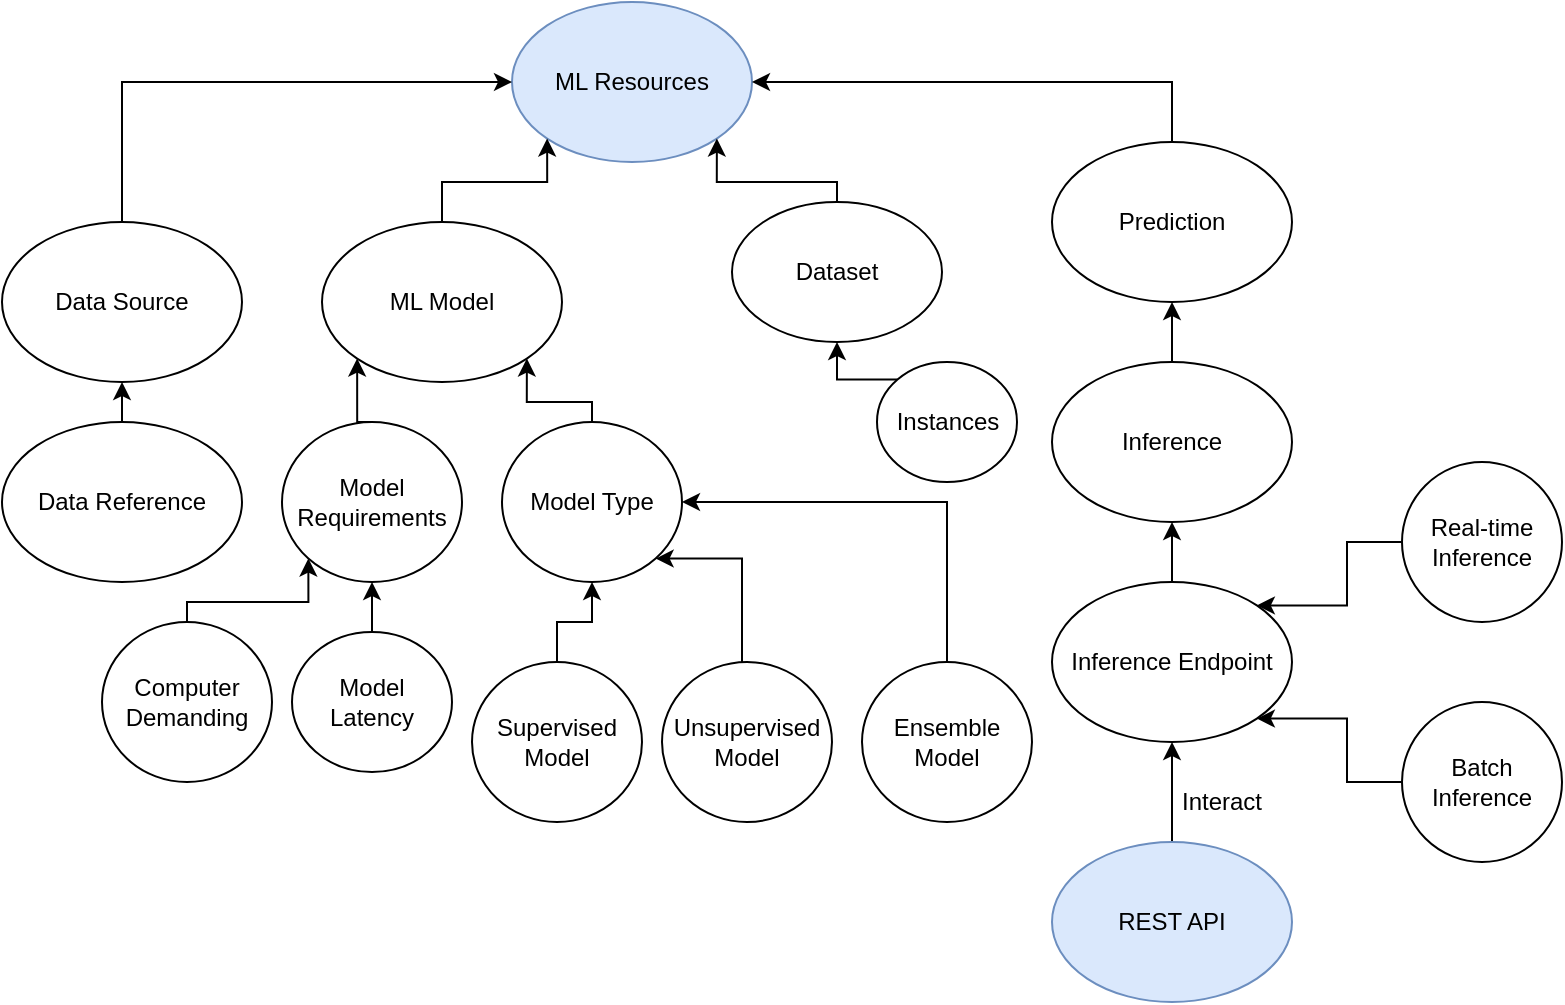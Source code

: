 <mxfile version="24.5.3" type="device">
  <diagram name="Page-1" id="hHSHt7kJSLCh7z7wVPhi">
    <mxGraphModel dx="1434" dy="843" grid="1" gridSize="10" guides="1" tooltips="1" connect="1" arrows="1" fold="1" page="1" pageScale="1" pageWidth="850" pageHeight="1100" math="0" shadow="0">
      <root>
        <mxCell id="0" />
        <mxCell id="1" parent="0" />
        <mxCell id="ZfhCPEg1GW4x0kg7t4RE-1" value="ML Resources" style="ellipse;whiteSpace=wrap;html=1;fillColor=#dae8fc;strokeColor=#6c8ebf;" parent="1" vertex="1">
          <mxGeometry x="255" y="210" width="120" height="80" as="geometry" />
        </mxCell>
        <mxCell id="ZfhCPEg1GW4x0kg7t4RE-3" style="edgeStyle=orthogonalEdgeStyle;rounded=0;orthogonalLoop=1;jettySize=auto;html=1;entryX=0;entryY=0.5;entryDx=0;entryDy=0;exitX=0.5;exitY=0;exitDx=0;exitDy=0;" parent="1" source="ZfhCPEg1GW4x0kg7t4RE-2" target="ZfhCPEg1GW4x0kg7t4RE-1" edge="1">
          <mxGeometry relative="1" as="geometry" />
        </mxCell>
        <mxCell id="ZfhCPEg1GW4x0kg7t4RE-2" value="Data Source" style="ellipse;whiteSpace=wrap;html=1;" parent="1" vertex="1">
          <mxGeometry y="320" width="120" height="80" as="geometry" />
        </mxCell>
        <mxCell id="ZfhCPEg1GW4x0kg7t4RE-19" style="edgeStyle=orthogonalEdgeStyle;rounded=0;orthogonalLoop=1;jettySize=auto;html=1;exitX=0.5;exitY=0;exitDx=0;exitDy=0;entryX=0.5;entryY=1;entryDx=0;entryDy=0;" parent="1" source="ZfhCPEg1GW4x0kg7t4RE-4" target="ZfhCPEg1GW4x0kg7t4RE-2" edge="1">
          <mxGeometry relative="1" as="geometry" />
        </mxCell>
        <mxCell id="ZfhCPEg1GW4x0kg7t4RE-4" value="Data Reference" style="ellipse;whiteSpace=wrap;html=1;" parent="1" vertex="1">
          <mxGeometry y="420" width="120" height="80" as="geometry" />
        </mxCell>
        <mxCell id="ZfhCPEg1GW4x0kg7t4RE-13" style="edgeStyle=orthogonalEdgeStyle;rounded=0;orthogonalLoop=1;jettySize=auto;html=1;exitX=0.5;exitY=0;exitDx=0;exitDy=0;entryX=0;entryY=1;entryDx=0;entryDy=0;" parent="1" source="ZfhCPEg1GW4x0kg7t4RE-5" target="ZfhCPEg1GW4x0kg7t4RE-1" edge="1">
          <mxGeometry relative="1" as="geometry" />
        </mxCell>
        <mxCell id="ZfhCPEg1GW4x0kg7t4RE-5" value="ML Model" style="ellipse;whiteSpace=wrap;html=1;" parent="1" vertex="1">
          <mxGeometry x="160" y="320" width="120" height="80" as="geometry" />
        </mxCell>
        <mxCell id="ZfhCPEg1GW4x0kg7t4RE-14" style="edgeStyle=orthogonalEdgeStyle;rounded=0;orthogonalLoop=1;jettySize=auto;html=1;exitX=0.5;exitY=0;exitDx=0;exitDy=0;entryX=0;entryY=1;entryDx=0;entryDy=0;" parent="1" source="ZfhCPEg1GW4x0kg7t4RE-6" target="ZfhCPEg1GW4x0kg7t4RE-5" edge="1">
          <mxGeometry relative="1" as="geometry" />
        </mxCell>
        <mxCell id="ZfhCPEg1GW4x0kg7t4RE-6" value="Model Requirements" style="ellipse;whiteSpace=wrap;html=1;" parent="1" vertex="1">
          <mxGeometry x="140" y="420" width="90" height="80" as="geometry" />
        </mxCell>
        <mxCell id="ZfhCPEg1GW4x0kg7t4RE-15" style="edgeStyle=orthogonalEdgeStyle;rounded=0;orthogonalLoop=1;jettySize=auto;html=1;entryX=1;entryY=1;entryDx=0;entryDy=0;" parent="1" source="ZfhCPEg1GW4x0kg7t4RE-7" target="ZfhCPEg1GW4x0kg7t4RE-5" edge="1">
          <mxGeometry relative="1" as="geometry">
            <Array as="points">
              <mxPoint x="295" y="410" />
              <mxPoint x="262" y="410" />
            </Array>
          </mxGeometry>
        </mxCell>
        <mxCell id="ZfhCPEg1GW4x0kg7t4RE-7" value="Model Type" style="ellipse;whiteSpace=wrap;html=1;" parent="1" vertex="1">
          <mxGeometry x="250" y="420" width="90" height="80" as="geometry" />
        </mxCell>
        <mxCell id="ZfhCPEg1GW4x0kg7t4RE-23" style="edgeStyle=orthogonalEdgeStyle;rounded=0;orthogonalLoop=1;jettySize=auto;html=1;exitX=0.5;exitY=0;exitDx=0;exitDy=0;entryX=0.5;entryY=1;entryDx=0;entryDy=0;" parent="1" source="ZfhCPEg1GW4x0kg7t4RE-8" target="ZfhCPEg1GW4x0kg7t4RE-7" edge="1">
          <mxGeometry relative="1" as="geometry">
            <Array as="points">
              <mxPoint x="278" y="520" />
              <mxPoint x="295" y="520" />
            </Array>
          </mxGeometry>
        </mxCell>
        <mxCell id="ZfhCPEg1GW4x0kg7t4RE-8" value="Supervised Model" style="ellipse;whiteSpace=wrap;html=1;" parent="1" vertex="1">
          <mxGeometry x="235" y="540" width="85" height="80" as="geometry" />
        </mxCell>
        <mxCell id="ZfhCPEg1GW4x0kg7t4RE-21" value="" style="edgeStyle=orthogonalEdgeStyle;rounded=0;orthogonalLoop=1;jettySize=auto;html=1;entryX=1;entryY=1;entryDx=0;entryDy=0;" parent="1" source="ZfhCPEg1GW4x0kg7t4RE-9" target="ZfhCPEg1GW4x0kg7t4RE-7" edge="1">
          <mxGeometry relative="1" as="geometry">
            <Array as="points">
              <mxPoint x="370" y="488" />
            </Array>
          </mxGeometry>
        </mxCell>
        <mxCell id="ZfhCPEg1GW4x0kg7t4RE-9" value="Unsupervised Model" style="ellipse;whiteSpace=wrap;html=1;" parent="1" vertex="1">
          <mxGeometry x="330" y="540" width="85" height="80" as="geometry" />
        </mxCell>
        <mxCell id="ZfhCPEg1GW4x0kg7t4RE-22" style="edgeStyle=orthogonalEdgeStyle;rounded=0;orthogonalLoop=1;jettySize=auto;html=1;entryX=1;entryY=0.5;entryDx=0;entryDy=0;" parent="1" source="ZfhCPEg1GW4x0kg7t4RE-10" target="ZfhCPEg1GW4x0kg7t4RE-7" edge="1">
          <mxGeometry relative="1" as="geometry">
            <Array as="points">
              <mxPoint x="473" y="460" />
            </Array>
          </mxGeometry>
        </mxCell>
        <mxCell id="ZfhCPEg1GW4x0kg7t4RE-10" value="Ensemble Model" style="ellipse;whiteSpace=wrap;html=1;" parent="1" vertex="1">
          <mxGeometry x="430" y="540" width="85" height="80" as="geometry" />
        </mxCell>
        <mxCell id="ZfhCPEg1GW4x0kg7t4RE-17" style="edgeStyle=orthogonalEdgeStyle;rounded=0;orthogonalLoop=1;jettySize=auto;html=1;exitX=0.5;exitY=0;exitDx=0;exitDy=0;entryX=0;entryY=1;entryDx=0;entryDy=0;" parent="1" source="ZfhCPEg1GW4x0kg7t4RE-11" target="ZfhCPEg1GW4x0kg7t4RE-6" edge="1">
          <mxGeometry relative="1" as="geometry">
            <Array as="points">
              <mxPoint x="93" y="510" />
              <mxPoint x="153" y="510" />
            </Array>
          </mxGeometry>
        </mxCell>
        <mxCell id="ZfhCPEg1GW4x0kg7t4RE-11" value="Computer Demanding" style="ellipse;whiteSpace=wrap;html=1;" parent="1" vertex="1">
          <mxGeometry x="50" y="520" width="85" height="80" as="geometry" />
        </mxCell>
        <mxCell id="ZfhCPEg1GW4x0kg7t4RE-16" style="edgeStyle=orthogonalEdgeStyle;rounded=0;orthogonalLoop=1;jettySize=auto;html=1;exitX=0.5;exitY=0;exitDx=0;exitDy=0;entryX=0.5;entryY=1;entryDx=0;entryDy=0;" parent="1" source="ZfhCPEg1GW4x0kg7t4RE-12" target="ZfhCPEg1GW4x0kg7t4RE-6" edge="1">
          <mxGeometry relative="1" as="geometry" />
        </mxCell>
        <mxCell id="ZfhCPEg1GW4x0kg7t4RE-12" value="Model Latency" style="ellipse;whiteSpace=wrap;html=1;" parent="1" vertex="1">
          <mxGeometry x="145" y="525" width="80" height="70" as="geometry" />
        </mxCell>
        <mxCell id="ZfhCPEg1GW4x0kg7t4RE-25" style="edgeStyle=orthogonalEdgeStyle;rounded=0;orthogonalLoop=1;jettySize=auto;html=1;entryX=1;entryY=0.5;entryDx=0;entryDy=0;exitX=0.5;exitY=0;exitDx=0;exitDy=0;" parent="1" source="ZfhCPEg1GW4x0kg7t4RE-24" target="ZfhCPEg1GW4x0kg7t4RE-1" edge="1">
          <mxGeometry relative="1" as="geometry">
            <Array as="points">
              <mxPoint x="585" y="250" />
            </Array>
          </mxGeometry>
        </mxCell>
        <mxCell id="ZfhCPEg1GW4x0kg7t4RE-24" value="Prediction" style="ellipse;whiteSpace=wrap;html=1;" parent="1" vertex="1">
          <mxGeometry x="525" y="280" width="120" height="80" as="geometry" />
        </mxCell>
        <mxCell id="ZfhCPEg1GW4x0kg7t4RE-29" style="edgeStyle=orthogonalEdgeStyle;rounded=0;orthogonalLoop=1;jettySize=auto;html=1;" parent="1" source="ZfhCPEg1GW4x0kg7t4RE-26" target="ZfhCPEg1GW4x0kg7t4RE-24" edge="1">
          <mxGeometry relative="1" as="geometry" />
        </mxCell>
        <mxCell id="ZfhCPEg1GW4x0kg7t4RE-26" value="Inference" style="ellipse;whiteSpace=wrap;html=1;" parent="1" vertex="1">
          <mxGeometry x="525" y="390" width="120" height="80" as="geometry" />
        </mxCell>
        <mxCell id="ZfhCPEg1GW4x0kg7t4RE-30" style="edgeStyle=orthogonalEdgeStyle;rounded=0;orthogonalLoop=1;jettySize=auto;html=1;exitX=0.5;exitY=0;exitDx=0;exitDy=0;entryX=0.5;entryY=1;entryDx=0;entryDy=0;" parent="1" source="ZfhCPEg1GW4x0kg7t4RE-27" target="ZfhCPEg1GW4x0kg7t4RE-26" edge="1">
          <mxGeometry relative="1" as="geometry" />
        </mxCell>
        <mxCell id="ZfhCPEg1GW4x0kg7t4RE-27" value="Inference Endpoint" style="ellipse;whiteSpace=wrap;html=1;" parent="1" vertex="1">
          <mxGeometry x="525" y="500" width="120" height="80" as="geometry" />
        </mxCell>
        <mxCell id="ZfhCPEg1GW4x0kg7t4RE-31" style="edgeStyle=orthogonalEdgeStyle;rounded=0;orthogonalLoop=1;jettySize=auto;html=1;exitX=0.5;exitY=0;exitDx=0;exitDy=0;entryX=0.5;entryY=1;entryDx=0;entryDy=0;" parent="1" source="ZfhCPEg1GW4x0kg7t4RE-28" target="ZfhCPEg1GW4x0kg7t4RE-27" edge="1">
          <mxGeometry relative="1" as="geometry" />
        </mxCell>
        <mxCell id="ZfhCPEg1GW4x0kg7t4RE-28" value="REST API" style="ellipse;whiteSpace=wrap;html=1;fillColor=#dae8fc;strokeColor=#6c8ebf;" parent="1" vertex="1">
          <mxGeometry x="525" y="630" width="120" height="80" as="geometry" />
        </mxCell>
        <mxCell id="HBAJOcBh6C4J-KvuEVKf-1" value="Interact" style="text;html=1;align=center;verticalAlign=middle;whiteSpace=wrap;rounded=0;" parent="1" vertex="1">
          <mxGeometry x="580" y="595" width="60" height="30" as="geometry" />
        </mxCell>
        <mxCell id="HBAJOcBh6C4J-KvuEVKf-3" style="edgeStyle=orthogonalEdgeStyle;rounded=0;orthogonalLoop=1;jettySize=auto;html=1;entryX=1;entryY=1;entryDx=0;entryDy=0;exitX=0.5;exitY=0;exitDx=0;exitDy=0;" parent="1" source="HBAJOcBh6C4J-KvuEVKf-2" target="ZfhCPEg1GW4x0kg7t4RE-1" edge="1">
          <mxGeometry relative="1" as="geometry">
            <Array as="points">
              <mxPoint x="418" y="300" />
              <mxPoint x="357" y="300" />
            </Array>
          </mxGeometry>
        </mxCell>
        <mxCell id="HBAJOcBh6C4J-KvuEVKf-2" value="Dataset" style="ellipse;whiteSpace=wrap;html=1;" parent="1" vertex="1">
          <mxGeometry x="365" y="310" width="105" height="70" as="geometry" />
        </mxCell>
        <mxCell id="HBAJOcBh6C4J-KvuEVKf-5" style="edgeStyle=orthogonalEdgeStyle;rounded=0;orthogonalLoop=1;jettySize=auto;html=1;entryX=0.5;entryY=1;entryDx=0;entryDy=0;exitX=0;exitY=0;exitDx=0;exitDy=0;" parent="1" source="HBAJOcBh6C4J-KvuEVKf-4" target="HBAJOcBh6C4J-KvuEVKf-2" edge="1">
          <mxGeometry relative="1" as="geometry" />
        </mxCell>
        <mxCell id="HBAJOcBh6C4J-KvuEVKf-4" value="Instances" style="ellipse;whiteSpace=wrap;html=1;" parent="1" vertex="1">
          <mxGeometry x="437.5" y="390" width="70" height="60" as="geometry" />
        </mxCell>
        <mxCell id="TqUAOZy2HEahj_Bpkiqd-4" style="edgeStyle=orthogonalEdgeStyle;rounded=0;orthogonalLoop=1;jettySize=auto;html=1;entryX=1;entryY=0;entryDx=0;entryDy=0;" edge="1" parent="1" source="TqUAOZy2HEahj_Bpkiqd-1" target="ZfhCPEg1GW4x0kg7t4RE-27">
          <mxGeometry relative="1" as="geometry" />
        </mxCell>
        <mxCell id="TqUAOZy2HEahj_Bpkiqd-1" value="Real-time Inference" style="ellipse;whiteSpace=wrap;html=1;" vertex="1" parent="1">
          <mxGeometry x="700" y="440" width="80" height="80" as="geometry" />
        </mxCell>
        <mxCell id="TqUAOZy2HEahj_Bpkiqd-5" style="edgeStyle=orthogonalEdgeStyle;rounded=0;orthogonalLoop=1;jettySize=auto;html=1;entryX=1;entryY=1;entryDx=0;entryDy=0;" edge="1" parent="1" source="TqUAOZy2HEahj_Bpkiqd-3" target="ZfhCPEg1GW4x0kg7t4RE-27">
          <mxGeometry relative="1" as="geometry" />
        </mxCell>
        <mxCell id="TqUAOZy2HEahj_Bpkiqd-3" value="Batch Inference" style="ellipse;whiteSpace=wrap;html=1;" vertex="1" parent="1">
          <mxGeometry x="700" y="560" width="80" height="80" as="geometry" />
        </mxCell>
      </root>
    </mxGraphModel>
  </diagram>
</mxfile>
